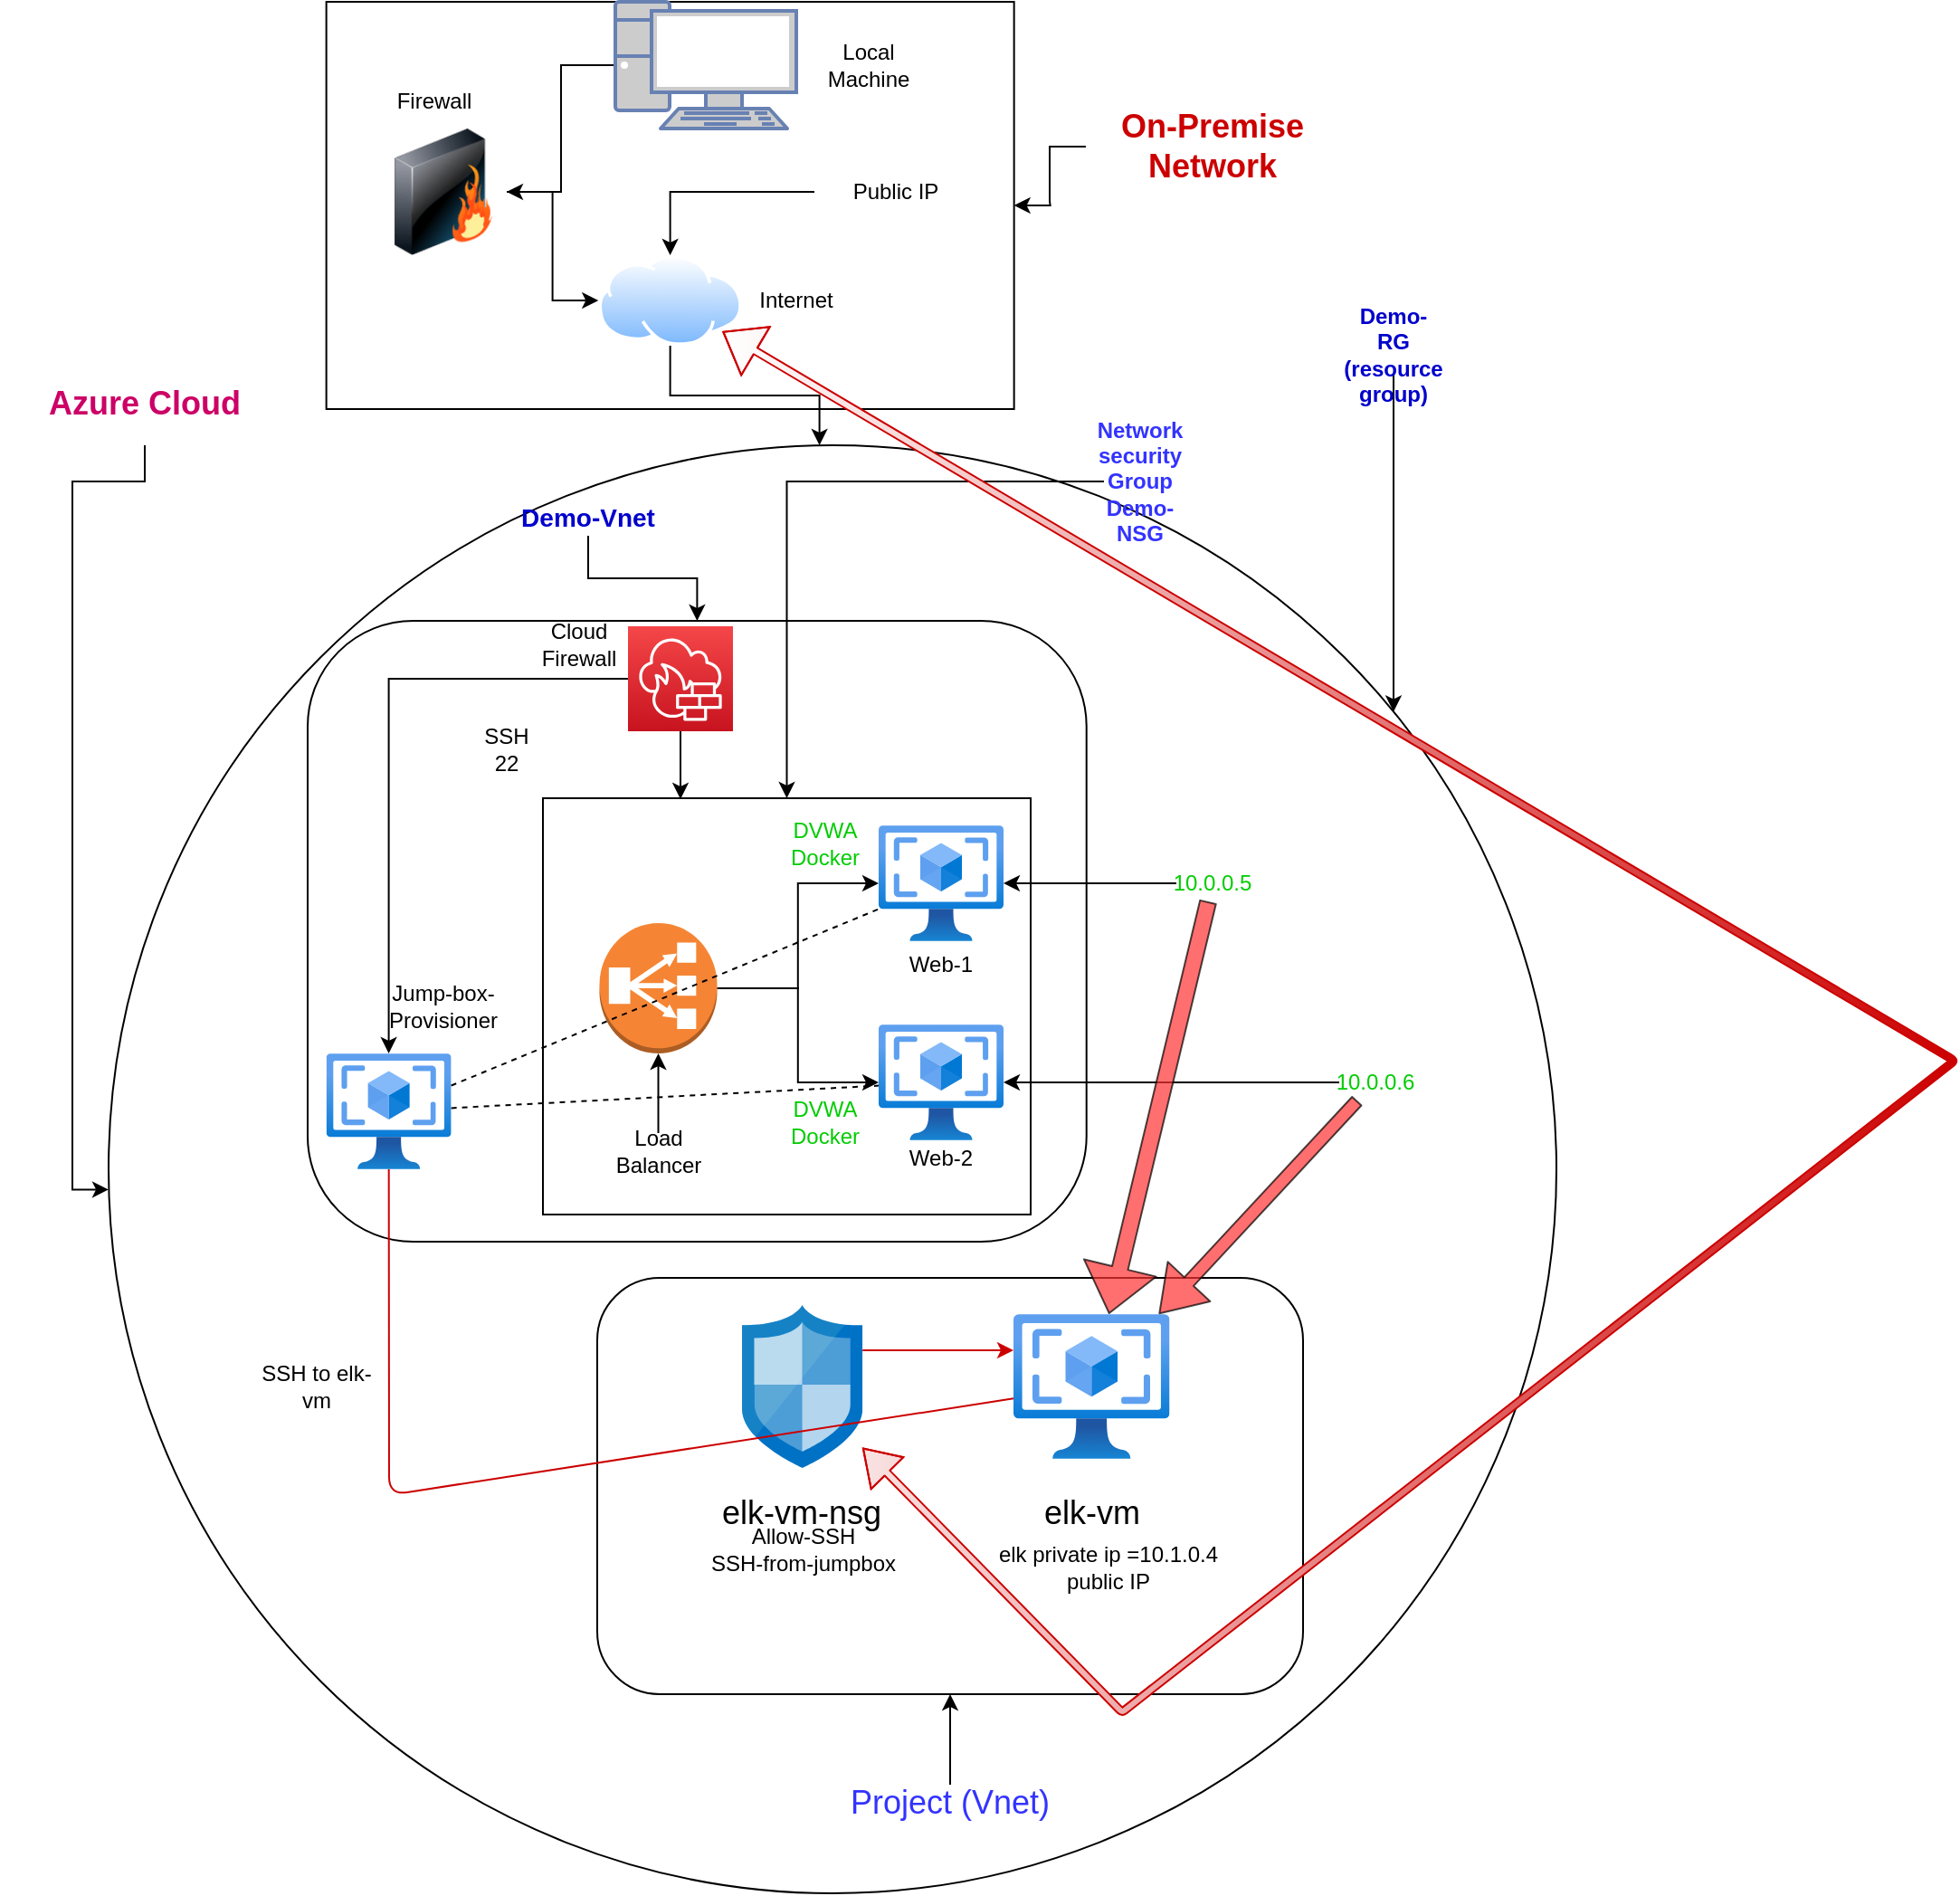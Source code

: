 <mxfile version="15.0.6" type="device"><diagram id="AYmb8IlfeVbNdcMsSZbU" name="Page-1"><mxGraphModel dx="1422" dy="762" grid="1" gridSize="10" guides="1" tooltips="1" connect="1" arrows="1" fold="1" page="1" pageScale="1" pageWidth="850" pageHeight="1100" math="0" shadow="0"><root><mxCell id="0"/><mxCell id="1" parent="0"/><mxCell id="bsh6UU8kfsmGYZaUq7Z7-43" value="" style="rounded=0;whiteSpace=wrap;html=1;" vertex="1" parent="1"><mxGeometry x="200.32" y="5" width="380" height="225" as="geometry"/></mxCell><mxCell id="bsh6UU8kfsmGYZaUq7Z7-44" value="" style="ellipse;whiteSpace=wrap;html=1;aspect=fixed;" vertex="1" parent="1"><mxGeometry x="80" y="250" width="800" height="800" as="geometry"/></mxCell><mxCell id="bsh6UU8kfsmGYZaUq7Z7-45" value="" style="rounded=1;whiteSpace=wrap;html=1;arcSize=17;" vertex="1" parent="1"><mxGeometry x="190" y="347" width="430.35" height="343" as="geometry"/></mxCell><mxCell id="bsh6UU8kfsmGYZaUq7Z7-46" value="" style="rounded=0;whiteSpace=wrap;html=1;" vertex="1" parent="1"><mxGeometry x="320" y="445" width="269.5" height="230" as="geometry"/></mxCell><mxCell id="bsh6UU8kfsmGYZaUq7Z7-47" style="edgeStyle=orthogonalEdgeStyle;rounded=0;orthogonalLoop=1;jettySize=auto;html=1;" edge="1" parent="1" source="bsh6UU8kfsmGYZaUq7Z7-48" target="bsh6UU8kfsmGYZaUq7Z7-51"><mxGeometry relative="1" as="geometry"/></mxCell><mxCell id="bsh6UU8kfsmGYZaUq7Z7-48" value="" style="fontColor=#0066CC;verticalAlign=top;verticalLabelPosition=bottom;labelPosition=center;align=center;html=1;outlineConnect=0;fillColor=#CCCCCC;strokeColor=#6881B3;gradientColor=none;gradientDirection=north;strokeWidth=2;shape=mxgraph.networks.pc;" vertex="1" parent="1"><mxGeometry x="360" y="5" width="100" height="70" as="geometry"/></mxCell><mxCell id="bsh6UU8kfsmGYZaUq7Z7-49" value="Local Machine" style="text;html=1;strokeColor=none;fillColor=none;align=center;verticalAlign=middle;whiteSpace=wrap;rounded=0;" vertex="1" parent="1"><mxGeometry x="480" y="30" width="40" height="20" as="geometry"/></mxCell><mxCell id="bsh6UU8kfsmGYZaUq7Z7-50" style="edgeStyle=orthogonalEdgeStyle;rounded=0;orthogonalLoop=1;jettySize=auto;html=1;" edge="1" parent="1" source="bsh6UU8kfsmGYZaUq7Z7-51" target="bsh6UU8kfsmGYZaUq7Z7-53"><mxGeometry relative="1" as="geometry"/></mxCell><mxCell id="bsh6UU8kfsmGYZaUq7Z7-51" value="" style="image;html=1;image=img/lib/clip_art/networking/Firewall_128x128.png" vertex="1" parent="1"><mxGeometry x="230" y="75" width="70" height="70" as="geometry"/></mxCell><mxCell id="bsh6UU8kfsmGYZaUq7Z7-52" style="edgeStyle=orthogonalEdgeStyle;rounded=0;orthogonalLoop=1;jettySize=auto;html=1;entryX=0.491;entryY=0;entryDx=0;entryDy=0;entryPerimeter=0;" edge="1" parent="1" source="bsh6UU8kfsmGYZaUq7Z7-53" target="bsh6UU8kfsmGYZaUq7Z7-44"><mxGeometry relative="1" as="geometry"/></mxCell><mxCell id="bsh6UU8kfsmGYZaUq7Z7-53" value="" style="aspect=fixed;perimeter=ellipsePerimeter;html=1;align=center;shadow=0;dashed=0;spacingTop=3;image;image=img/lib/active_directory/internet_cloud.svg;" vertex="1" parent="1"><mxGeometry x="350.63" y="145" width="79.37" height="50" as="geometry"/></mxCell><mxCell id="bsh6UU8kfsmGYZaUq7Z7-54" value="Internet" style="text;html=1;strokeColor=none;fillColor=none;align=center;verticalAlign=middle;whiteSpace=wrap;rounded=0;" vertex="1" parent="1"><mxGeometry x="440" y="160" width="40" height="20" as="geometry"/></mxCell><mxCell id="bsh6UU8kfsmGYZaUq7Z7-55" value="Firewall" style="text;html=1;strokeColor=none;fillColor=none;align=center;verticalAlign=middle;whiteSpace=wrap;rounded=0;" vertex="1" parent="1"><mxGeometry x="240" y="50" width="40" height="20" as="geometry"/></mxCell><mxCell id="bsh6UU8kfsmGYZaUq7Z7-56" value="" style="aspect=fixed;html=1;points=[];align=center;image;fontSize=12;image=img/lib/azure2/compute/VM_Images_Classic.svg;" vertex="1" parent="1"><mxGeometry x="505.5" y="460" width="69" height="64" as="geometry"/></mxCell><mxCell id="bsh6UU8kfsmGYZaUq7Z7-57" value="" style="aspect=fixed;html=1;points=[];align=center;image;fontSize=12;image=img/lib/azure2/compute/VM_Images_Classic.svg;" vertex="1" parent="1"><mxGeometry x="505.5" y="570" width="69" height="64" as="geometry"/></mxCell><mxCell id="bsh6UU8kfsmGYZaUq7Z7-58" value="Web-2" style="text;html=1;strokeColor=none;fillColor=none;align=center;verticalAlign=middle;whiteSpace=wrap;rounded=0;" vertex="1" parent="1"><mxGeometry x="520" y="634" width="40" height="20" as="geometry"/></mxCell><mxCell id="bsh6UU8kfsmGYZaUq7Z7-59" style="edgeStyle=orthogonalEdgeStyle;rounded=0;orthogonalLoop=1;jettySize=auto;html=1;" edge="1" parent="1" source="bsh6UU8kfsmGYZaUq7Z7-61" target="bsh6UU8kfsmGYZaUq7Z7-56"><mxGeometry relative="1" as="geometry"/></mxCell><mxCell id="bsh6UU8kfsmGYZaUq7Z7-60" style="edgeStyle=orthogonalEdgeStyle;rounded=0;orthogonalLoop=1;jettySize=auto;html=1;" edge="1" parent="1" source="bsh6UU8kfsmGYZaUq7Z7-61" target="bsh6UU8kfsmGYZaUq7Z7-57"><mxGeometry relative="1" as="geometry"/></mxCell><mxCell id="bsh6UU8kfsmGYZaUq7Z7-61" value="" style="outlineConnect=0;dashed=0;verticalLabelPosition=bottom;verticalAlign=top;align=center;html=1;shape=mxgraph.aws3.classic_load_balancer;fillColor=#F58534;gradientColor=none;" vertex="1" parent="1"><mxGeometry x="351.25" y="514" width="65" height="72" as="geometry"/></mxCell><mxCell id="bsh6UU8kfsmGYZaUq7Z7-62" style="edgeStyle=orthogonalEdgeStyle;rounded=0;orthogonalLoop=1;jettySize=auto;html=1;entryX=0;entryY=0.514;entryDx=0;entryDy=0;entryPerimeter=0;" edge="1" parent="1" source="bsh6UU8kfsmGYZaUq7Z7-63" target="bsh6UU8kfsmGYZaUq7Z7-44"><mxGeometry relative="1" as="geometry"/></mxCell><mxCell id="bsh6UU8kfsmGYZaUq7Z7-63" value="&lt;font style=&quot;font-size: 18px&quot; color=&quot;#cc0066&quot;&gt;&lt;b&gt;Azure Cloud&lt;/b&gt;&lt;/font&gt;" style="text;html=1;strokeColor=none;fillColor=none;align=center;verticalAlign=middle;whiteSpace=wrap;rounded=0;" vertex="1" parent="1"><mxGeometry x="20" y="204" width="160" height="46" as="geometry"/></mxCell><mxCell id="bsh6UU8kfsmGYZaUq7Z7-64" style="edgeStyle=orthogonalEdgeStyle;rounded=0;orthogonalLoop=1;jettySize=auto;html=1;" edge="1" parent="1" source="bsh6UU8kfsmGYZaUq7Z7-66" target="bsh6UU8kfsmGYZaUq7Z7-77"><mxGeometry relative="1" as="geometry"/></mxCell><mxCell id="bsh6UU8kfsmGYZaUq7Z7-65" style="edgeStyle=orthogonalEdgeStyle;rounded=0;orthogonalLoop=1;jettySize=auto;html=1;entryX=0.282;entryY=0.002;entryDx=0;entryDy=0;entryPerimeter=0;" edge="1" parent="1" source="bsh6UU8kfsmGYZaUq7Z7-66" target="bsh6UU8kfsmGYZaUq7Z7-46"><mxGeometry relative="1" as="geometry"/></mxCell><mxCell id="bsh6UU8kfsmGYZaUq7Z7-66" value="" style="points=[[0,0,0],[0.25,0,0],[0.5,0,0],[0.75,0,0],[1,0,0],[0,1,0],[0.25,1,0],[0.5,1,0],[0.75,1,0],[1,1,0],[0,0.25,0],[0,0.5,0],[0,0.75,0],[1,0.25,0],[1,0.5,0],[1,0.75,0]];outlineConnect=0;fontColor=#232F3E;gradientColor=#F54749;gradientDirection=north;fillColor=#C7131F;strokeColor=#ffffff;dashed=0;verticalLabelPosition=bottom;verticalAlign=top;align=center;html=1;fontSize=12;fontStyle=0;aspect=fixed;shape=mxgraph.aws4.resourceIcon;resIcon=mxgraph.aws4.network_firewall;" vertex="1" parent="1"><mxGeometry x="367" y="350" width="58" height="58" as="geometry"/></mxCell><mxCell id="bsh6UU8kfsmGYZaUq7Z7-67" value="Cloud Firewall" style="text;html=1;strokeColor=none;fillColor=none;align=center;verticalAlign=middle;whiteSpace=wrap;rounded=0;" vertex="1" parent="1"><mxGeometry x="320" y="350" width="40" height="20" as="geometry"/></mxCell><mxCell id="bsh6UU8kfsmGYZaUq7Z7-68" value="" style="edgeStyle=orthogonalEdgeStyle;rounded=0;orthogonalLoop=1;jettySize=auto;html=1;" edge="1" parent="1" source="bsh6UU8kfsmGYZaUq7Z7-69" target="bsh6UU8kfsmGYZaUq7Z7-61"><mxGeometry relative="1" as="geometry"/></mxCell><mxCell id="bsh6UU8kfsmGYZaUq7Z7-69" value="Load Balancer" style="text;html=1;strokeColor=none;fillColor=none;align=center;verticalAlign=middle;whiteSpace=wrap;rounded=0;" vertex="1" parent="1"><mxGeometry x="363.75" y="630" width="40" height="20" as="geometry"/></mxCell><mxCell id="bsh6UU8kfsmGYZaUq7Z7-70" style="edgeStyle=orthogonalEdgeStyle;rounded=0;orthogonalLoop=1;jettySize=auto;html=1;" edge="1" parent="1" source="bsh6UU8kfsmGYZaUq7Z7-71" target="bsh6UU8kfsmGYZaUq7Z7-43"><mxGeometry relative="1" as="geometry"/></mxCell><mxCell id="bsh6UU8kfsmGYZaUq7Z7-71" value="&lt;font style=&quot;font-size: 18px&quot; color=&quot;#cc0000&quot;&gt;&lt;b&gt;On-Premise Network&lt;/b&gt;&lt;/font&gt;" style="text;html=1;strokeColor=none;fillColor=none;align=center;verticalAlign=middle;whiteSpace=wrap;rounded=0;" vertex="1" parent="1"><mxGeometry x="620" y="75" width="140" height="20" as="geometry"/></mxCell><mxCell id="bsh6UU8kfsmGYZaUq7Z7-72" style="edgeStyle=orthogonalEdgeStyle;rounded=0;orthogonalLoop=1;jettySize=auto;html=1;" edge="1" parent="1" source="bsh6UU8kfsmGYZaUq7Z7-73" target="bsh6UU8kfsmGYZaUq7Z7-44"><mxGeometry relative="1" as="geometry"><Array as="points"><mxPoint x="580" y="260"/><mxPoint x="580" y="260"/></Array></mxGeometry></mxCell><mxCell id="bsh6UU8kfsmGYZaUq7Z7-73" value="&lt;font color=&quot;#0000cc&quot;&gt;&lt;b&gt;Demo-RG (resource group)&lt;/b&gt;&lt;/font&gt;" style="text;html=1;strokeColor=none;fillColor=none;align=center;verticalAlign=middle;whiteSpace=wrap;rounded=0;" vertex="1" parent="1"><mxGeometry x="770" y="190" width="40" height="20" as="geometry"/></mxCell><mxCell id="bsh6UU8kfsmGYZaUq7Z7-74" style="edgeStyle=orthogonalEdgeStyle;rounded=0;orthogonalLoop=1;jettySize=auto;html=1;exitX=0.5;exitY=1;exitDx=0;exitDy=0;" edge="1" parent="1" source="bsh6UU8kfsmGYZaUq7Z7-73" target="bsh6UU8kfsmGYZaUq7Z7-73"><mxGeometry relative="1" as="geometry"/></mxCell><mxCell id="bsh6UU8kfsmGYZaUq7Z7-75" style="edgeStyle=orthogonalEdgeStyle;rounded=0;orthogonalLoop=1;jettySize=auto;html=1;" edge="1" parent="1" source="bsh6UU8kfsmGYZaUq7Z7-76" target="bsh6UU8kfsmGYZaUq7Z7-46"><mxGeometry relative="1" as="geometry"/></mxCell><mxCell id="bsh6UU8kfsmGYZaUq7Z7-76" value="&lt;font color=&quot;#3333ff&quot;&gt;&lt;b&gt;Network security Group&lt;br&gt;Demo-NSG&lt;/b&gt;&lt;/font&gt;" style="text;html=1;strokeColor=none;fillColor=none;align=center;verticalAlign=middle;whiteSpace=wrap;rounded=0;" vertex="1" parent="1"><mxGeometry x="630" y="260" width="40" height="20" as="geometry"/></mxCell><mxCell id="bsh6UU8kfsmGYZaUq7Z7-77" value="" style="aspect=fixed;html=1;points=[];align=center;image;fontSize=12;image=img/lib/azure2/compute/VM_Images_Classic.svg;" vertex="1" parent="1"><mxGeometry x="200.32" y="586" width="69" height="64" as="geometry"/></mxCell><mxCell id="bsh6UU8kfsmGYZaUq7Z7-78" value="Jump-box-Provisioner" style="text;html=1;strokeColor=none;fillColor=none;align=center;verticalAlign=middle;whiteSpace=wrap;rounded=0;" vertex="1" parent="1"><mxGeometry x="244.5" y="550" width="40" height="20" as="geometry"/></mxCell><mxCell id="bsh6UU8kfsmGYZaUq7Z7-79" value="SSH 22" style="text;html=1;strokeColor=none;fillColor=none;align=center;verticalAlign=middle;whiteSpace=wrap;rounded=0;" vertex="1" parent="1"><mxGeometry x="280" y="407.5" width="40" height="20" as="geometry"/></mxCell><mxCell id="bsh6UU8kfsmGYZaUq7Z7-80" style="edgeStyle=orthogonalEdgeStyle;rounded=0;orthogonalLoop=1;jettySize=auto;html=1;" edge="1" parent="1" source="bsh6UU8kfsmGYZaUq7Z7-81" target="bsh6UU8kfsmGYZaUq7Z7-45"><mxGeometry relative="1" as="geometry"/></mxCell><mxCell id="bsh6UU8kfsmGYZaUq7Z7-81" value="&lt;font color=&quot;#0000cc&quot; style=&quot;font-size: 14px&quot;&gt;&lt;b&gt;Demo-Vnet&lt;/b&gt;&lt;/font&gt;" style="text;html=1;strokeColor=none;fillColor=none;align=center;verticalAlign=middle;whiteSpace=wrap;rounded=0;" vertex="1" parent="1"><mxGeometry x="300" y="280" width="90" height="20" as="geometry"/></mxCell><mxCell id="bsh6UU8kfsmGYZaUq7Z7-82" value="Web-1" style="text;html=1;strokeColor=none;fillColor=none;align=center;verticalAlign=middle;whiteSpace=wrap;rounded=0;" vertex="1" parent="1"><mxGeometry x="520" y="527" width="40" height="20" as="geometry"/></mxCell><mxCell id="bsh6UU8kfsmGYZaUq7Z7-83" value="&lt;font color=&quot;#00cc00&quot;&gt;DVWA Docker&lt;/font&gt;" style="text;html=1;strokeColor=none;fillColor=none;align=center;verticalAlign=middle;whiteSpace=wrap;rounded=0;" vertex="1" parent="1"><mxGeometry x="445.5" y="440" width="60" height="60" as="geometry"/></mxCell><mxCell id="bsh6UU8kfsmGYZaUq7Z7-84" value="" style="endArrow=none;dashed=1;html=1;" edge="1" parent="1" source="bsh6UU8kfsmGYZaUq7Z7-77" target="bsh6UU8kfsmGYZaUq7Z7-57"><mxGeometry width="50" height="50" relative="1" as="geometry"><mxPoint x="390" y="540" as="sourcePoint"/><mxPoint x="440" y="490" as="targetPoint"/></mxGeometry></mxCell><mxCell id="bsh6UU8kfsmGYZaUq7Z7-85" value="" style="endArrow=none;dashed=1;html=1;" edge="1" parent="1" source="bsh6UU8kfsmGYZaUq7Z7-77" target="bsh6UU8kfsmGYZaUq7Z7-56"><mxGeometry width="50" height="50" relative="1" as="geometry"><mxPoint x="390" y="540" as="sourcePoint"/><mxPoint x="440" y="490" as="targetPoint"/></mxGeometry></mxCell><mxCell id="bsh6UU8kfsmGYZaUq7Z7-86" value="DVWA Docker" style="text;html=1;strokeColor=none;fillColor=none;align=center;verticalAlign=middle;whiteSpace=wrap;rounded=0;fontColor=#00CC00;" vertex="1" parent="1"><mxGeometry x="455.5" y="614" width="40" height="20" as="geometry"/></mxCell><mxCell id="bsh6UU8kfsmGYZaUq7Z7-87" value="" style="rounded=1;whiteSpace=wrap;html=1;" vertex="1" parent="1"><mxGeometry x="350" y="710" width="390" height="230" as="geometry"/></mxCell><mxCell id="bsh6UU8kfsmGYZaUq7Z7-111" style="edgeStyle=orthogonalEdgeStyle;rounded=0;orthogonalLoop=1;jettySize=auto;html=1;" edge="1" parent="1" source="bsh6UU8kfsmGYZaUq7Z7-88" target="bsh6UU8kfsmGYZaUq7Z7-87"><mxGeometry relative="1" as="geometry"/></mxCell><mxCell id="bsh6UU8kfsmGYZaUq7Z7-88" value="&lt;font style=&quot;font-size: 18px&quot; color=&quot;#3333ff&quot;&gt;Project (Vnet)&lt;/font&gt;" style="text;html=1;strokeColor=none;fillColor=none;align=center;verticalAlign=middle;whiteSpace=wrap;rounded=0;" vertex="1" parent="1"><mxGeometry x="480" y="990" width="130" height="20" as="geometry"/></mxCell><mxCell id="bsh6UU8kfsmGYZaUq7Z7-89" value="" style="aspect=fixed;html=1;points=[];align=center;image;fontSize=12;image=img/lib/azure2/compute/VM_Images_Classic.svg;" vertex="1" parent="1"><mxGeometry x="580" y="730" width="86.25" height="80" as="geometry"/></mxCell><mxCell id="bsh6UU8kfsmGYZaUq7Z7-90" value="&lt;font style=&quot;font-size: 18px&quot;&gt;elk-vm&lt;/font&gt;" style="text;html=1;strokeColor=none;fillColor=none;align=center;verticalAlign=middle;whiteSpace=wrap;rounded=0;" vertex="1" parent="1"><mxGeometry x="584.69" y="830" width="76.87" height="20" as="geometry"/></mxCell><mxCell id="bsh6UU8kfsmGYZaUq7Z7-91" value="elk private ip =10.1.0.4&lt;br&gt;public IP" style="text;html=1;strokeColor=none;fillColor=none;align=center;verticalAlign=middle;whiteSpace=wrap;rounded=0;" vertex="1" parent="1"><mxGeometry x="564.69" y="860" width="135.31" height="20" as="geometry"/></mxCell><mxCell id="bsh6UU8kfsmGYZaUq7Z7-94" style="edgeStyle=orthogonalEdgeStyle;rounded=0;orthogonalLoop=1;jettySize=auto;html=1;strokeColor=#CC0000;" edge="1" parent="1" source="bsh6UU8kfsmGYZaUq7Z7-92" target="bsh6UU8kfsmGYZaUq7Z7-89"><mxGeometry relative="1" as="geometry"><Array as="points"><mxPoint x="550" y="750"/><mxPoint x="550" y="750"/></Array></mxGeometry></mxCell><mxCell id="bsh6UU8kfsmGYZaUq7Z7-92" value="" style="aspect=fixed;html=1;points=[];align=center;image;fontSize=12;image=img/lib/mscae/Network_Security_Groups_Classic.svg;" vertex="1" parent="1"><mxGeometry x="430" y="725" width="66.6" height="90" as="geometry"/></mxCell><mxCell id="bsh6UU8kfsmGYZaUq7Z7-93" value="&lt;font style=&quot;font-size: 18px&quot;&gt;elk-vm-nsg&lt;/font&gt;" style="text;html=1;strokeColor=none;fillColor=none;align=center;verticalAlign=middle;whiteSpace=wrap;rounded=0;" vertex="1" parent="1"><mxGeometry x="416.25" y="830" width="93.75" height="20" as="geometry"/></mxCell><mxCell id="bsh6UU8kfsmGYZaUq7Z7-97" value="" style="endArrow=none;html=1;strokeColor=#CC0000;" edge="1" parent="1" source="bsh6UU8kfsmGYZaUq7Z7-89" target="bsh6UU8kfsmGYZaUq7Z7-77"><mxGeometry width="50" height="50" relative="1" as="geometry"><mxPoint x="200" y="790" as="sourcePoint"/><mxPoint x="250.32" y="745" as="targetPoint"/><Array as="points"><mxPoint x="235" y="830"/></Array></mxGeometry></mxCell><mxCell id="bsh6UU8kfsmGYZaUq7Z7-98" value="Allow-SSH&lt;br&gt;SSH-from-jumpbox" style="text;html=1;strokeColor=none;fillColor=none;align=center;verticalAlign=middle;whiteSpace=wrap;rounded=0;" vertex="1" parent="1"><mxGeometry x="403.75" y="850" width="120.27" height="20" as="geometry"/></mxCell><mxCell id="bsh6UU8kfsmGYZaUq7Z7-102" style="edgeStyle=orthogonalEdgeStyle;rounded=0;orthogonalLoop=1;jettySize=auto;html=1;" edge="1" parent="1" source="bsh6UU8kfsmGYZaUq7Z7-100" target="bsh6UU8kfsmGYZaUq7Z7-53"><mxGeometry relative="1" as="geometry"/></mxCell><mxCell id="bsh6UU8kfsmGYZaUq7Z7-100" value="Public IP" style="text;html=1;strokeColor=none;fillColor=none;align=center;verticalAlign=middle;whiteSpace=wrap;rounded=0;" vertex="1" parent="1"><mxGeometry x="470" y="100" width="90" height="20" as="geometry"/></mxCell><mxCell id="bsh6UU8kfsmGYZaUq7Z7-105" style="edgeStyle=orthogonalEdgeStyle;rounded=0;orthogonalLoop=1;jettySize=auto;html=1;" edge="1" parent="1" source="bsh6UU8kfsmGYZaUq7Z7-103" target="bsh6UU8kfsmGYZaUq7Z7-57"><mxGeometry relative="1" as="geometry"/></mxCell><mxCell id="bsh6UU8kfsmGYZaUq7Z7-103" value="&lt;font color=&quot;#00cc00&quot;&gt;10.0.0.6&lt;/font&gt;" style="text;html=1;strokeColor=none;fillColor=none;align=center;verticalAlign=middle;whiteSpace=wrap;rounded=0;" vertex="1" parent="1"><mxGeometry x="760" y="592" width="40" height="20" as="geometry"/></mxCell><mxCell id="bsh6UU8kfsmGYZaUq7Z7-106" style="edgeStyle=orthogonalEdgeStyle;rounded=0;orthogonalLoop=1;jettySize=auto;html=1;" edge="1" parent="1" source="bsh6UU8kfsmGYZaUq7Z7-104" target="bsh6UU8kfsmGYZaUq7Z7-56"><mxGeometry relative="1" as="geometry"/></mxCell><mxCell id="bsh6UU8kfsmGYZaUq7Z7-104" value="&lt;font color=&quot;#00cc00&quot;&gt;10.0.0.5&lt;/font&gt;" style="text;html=1;strokeColor=none;fillColor=none;align=center;verticalAlign=middle;whiteSpace=wrap;rounded=0;" vertex="1" parent="1"><mxGeometry x="670" y="482" width="40" height="20" as="geometry"/></mxCell><mxCell id="bsh6UU8kfsmGYZaUq7Z7-115" value="" style="shape=flexArrow;endArrow=classic;html=1;fillColor=#FF3333;endWidth=31;endSize=8.24;width=9;opacity=70;" edge="1" parent="1" source="bsh6UU8kfsmGYZaUq7Z7-104" target="bsh6UU8kfsmGYZaUq7Z7-89"><mxGeometry width="50" height="50" relative="1" as="geometry"><mxPoint x="690" y="562" as="sourcePoint"/><mxPoint x="740" y="512" as="targetPoint"/></mxGeometry></mxCell><mxCell id="bsh6UU8kfsmGYZaUq7Z7-117" value="" style="shape=flexArrow;endArrow=classic;html=1;exitX=0.25;exitY=1;exitDx=0;exitDy=0;fillColor=#FF3333;endWidth=24;endSize=7.66;width=7;opacity=70;" edge="1" parent="1" source="bsh6UU8kfsmGYZaUq7Z7-103" target="bsh6UU8kfsmGYZaUq7Z7-89"><mxGeometry width="50" height="50" relative="1" as="geometry"><mxPoint x="730" y="669" as="sourcePoint"/><mxPoint x="780" y="619" as="targetPoint"/></mxGeometry></mxCell><mxCell id="bsh6UU8kfsmGYZaUq7Z7-118" value="" style="shape=flexArrow;endArrow=classic;startArrow=classic;html=1;strokeColor=#CC0000;fillColor=#CC0000;gradientColor=#ffffff;gradientDirection=west;width=4;endSize=6.56;endWidth=26;" edge="1" parent="1" source="bsh6UU8kfsmGYZaUq7Z7-92" target="bsh6UU8kfsmGYZaUq7Z7-53"><mxGeometry width="100" height="100" relative="1" as="geometry"><mxPoint x="440" y="320" as="sourcePoint"/><mxPoint x="540" y="220" as="targetPoint"/><Array as="points"><mxPoint x="640" y="950"/><mxPoint x="1100" y="590"/></Array></mxGeometry></mxCell><mxCell id="bsh6UU8kfsmGYZaUq7Z7-119" value="SSH to elk-vm" style="text;html=1;strokeColor=none;fillColor=none;align=center;verticalAlign=middle;whiteSpace=wrap;rounded=0;" vertex="1" parent="1"><mxGeometry x="160" y="760" width="70" height="20" as="geometry"/></mxCell></root></mxGraphModel></diagram></mxfile>